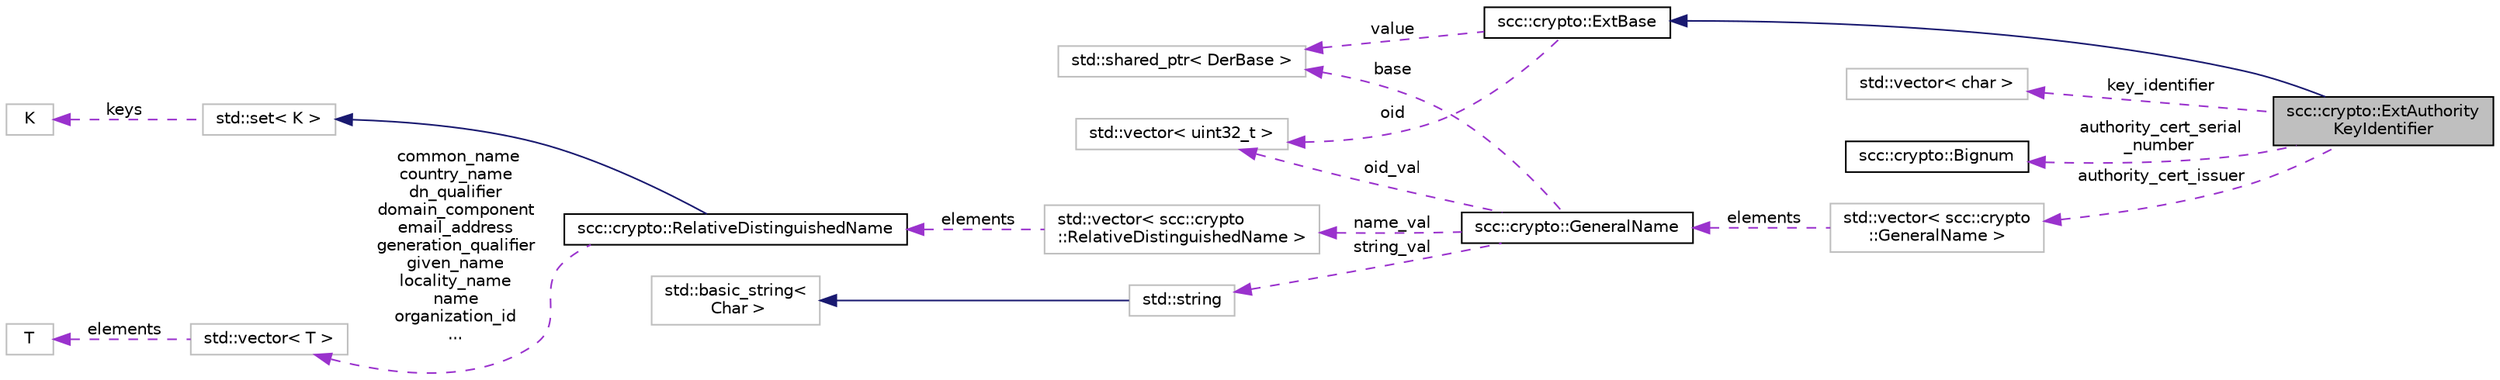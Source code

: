 digraph "scc::crypto::ExtAuthorityKeyIdentifier"
{
 // LATEX_PDF_SIZE
  edge [fontname="Helvetica",fontsize="10",labelfontname="Helvetica",labelfontsize="10"];
  node [fontname="Helvetica",fontsize="10",shape=record];
  rankdir="LR";
  Node1 [label="scc::crypto::ExtAuthority\lKeyIdentifier",height=0.2,width=0.4,color="black", fillcolor="grey75", style="filled", fontcolor="black",tooltip="Authority key identifier."];
  Node2 -> Node1 [dir="back",color="midnightblue",fontsize="10",style="solid",fontname="Helvetica"];
  Node2 [label="scc::crypto::ExtBase",height=0.2,width=0.4,color="black", fillcolor="white", style="filled",URL="$d0/d5b/structscc_1_1crypto_1_1ExtBase.html",tooltip="X.509 extensions."];
  Node3 -> Node2 [dir="back",color="darkorchid3",fontsize="10",style="dashed",label=" value" ,fontname="Helvetica"];
  Node3 [label="std::shared_ptr\< DerBase \>",height=0.2,width=0.4,color="grey75", fillcolor="white", style="filled",tooltip=" "];
  Node4 -> Node2 [dir="back",color="darkorchid3",fontsize="10",style="dashed",label=" oid" ,fontname="Helvetica"];
  Node4 [label="std::vector\< uint32_t \>",height=0.2,width=0.4,color="grey75", fillcolor="white", style="filled",tooltip=" "];
  Node5 -> Node1 [dir="back",color="darkorchid3",fontsize="10",style="dashed",label=" key_identifier" ,fontname="Helvetica"];
  Node5 [label="std::vector\< char \>",height=0.2,width=0.4,color="grey75", fillcolor="white", style="filled",tooltip=" "];
  Node6 -> Node1 [dir="back",color="darkorchid3",fontsize="10",style="dashed",label=" authority_cert_serial\l_number" ,fontname="Helvetica"];
  Node6 [label="scc::crypto::Bignum",height=0.2,width=0.4,color="black", fillcolor="white", style="filled",URL="$da/d2a/classscc_1_1crypto_1_1Bignum.html",tooltip="Big number."];
  Node7 -> Node1 [dir="back",color="darkorchid3",fontsize="10",style="dashed",label=" authority_cert_issuer" ,fontname="Helvetica"];
  Node7 [label="std::vector\< scc::crypto\l::GeneralName \>",height=0.2,width=0.4,color="grey75", fillcolor="white", style="filled",tooltip=" "];
  Node8 -> Node7 [dir="back",color="darkorchid3",fontsize="10",style="dashed",label=" elements" ,fontname="Helvetica"];
  Node8 [label="scc::crypto::GeneralName",height=0.2,width=0.4,color="black", fillcolor="white", style="filled",URL="$db/db3/structscc_1_1crypto_1_1GeneralName.html",tooltip="General name."];
  Node9 -> Node8 [dir="back",color="darkorchid3",fontsize="10",style="dashed",label=" name_val" ,fontname="Helvetica"];
  Node9 [label="std::vector\< scc::crypto\l::RelativeDistinguishedName \>",height=0.2,width=0.4,color="grey75", fillcolor="white", style="filled",tooltip=" "];
  Node10 -> Node9 [dir="back",color="darkorchid3",fontsize="10",style="dashed",label=" elements" ,fontname="Helvetica"];
  Node10 [label="scc::crypto::RelativeDistinguishedName",height=0.2,width=0.4,color="black", fillcolor="white", style="filled",URL="$db/d2d/structscc_1_1crypto_1_1RelativeDistinguishedName.html",tooltip=" "];
  Node11 -> Node10 [dir="back",color="midnightblue",fontsize="10",style="solid",fontname="Helvetica"];
  Node11 [label="std::set\< K \>",height=0.2,width=0.4,color="grey75", fillcolor="white", style="filled",tooltip=" "];
  Node12 -> Node11 [dir="back",color="darkorchid3",fontsize="10",style="dashed",label=" keys" ,fontname="Helvetica"];
  Node12 [label="K",height=0.2,width=0.4,color="grey75", fillcolor="white", style="filled",tooltip=" "];
  Node13 -> Node10 [dir="back",color="darkorchid3",fontsize="10",style="dashed",label=" common_name\ncountry_name\ndn_qualifier\ndomain_component\nemail_address\ngeneration_qualifier\ngiven_name\nlocality_name\nname\norganization_id\n..." ,fontname="Helvetica"];
  Node13 [label="std::vector\< T \>",height=0.2,width=0.4,color="grey75", fillcolor="white", style="filled",tooltip=" "];
  Node14 -> Node13 [dir="back",color="darkorchid3",fontsize="10",style="dashed",label=" elements" ,fontname="Helvetica"];
  Node14 [label="T",height=0.2,width=0.4,color="grey75", fillcolor="white", style="filled",tooltip=" "];
  Node3 -> Node8 [dir="back",color="darkorchid3",fontsize="10",style="dashed",label=" base" ,fontname="Helvetica"];
  Node4 -> Node8 [dir="back",color="darkorchid3",fontsize="10",style="dashed",label=" oid_val" ,fontname="Helvetica"];
  Node15 -> Node8 [dir="back",color="darkorchid3",fontsize="10",style="dashed",label=" string_val" ,fontname="Helvetica"];
  Node15 [label="std::string",height=0.2,width=0.4,color="grey75", fillcolor="white", style="filled",tooltip=" "];
  Node16 -> Node15 [dir="back",color="midnightblue",fontsize="10",style="solid",fontname="Helvetica"];
  Node16 [label="std::basic_string\<\l Char \>",height=0.2,width=0.4,color="grey75", fillcolor="white", style="filled",tooltip=" "];
}
